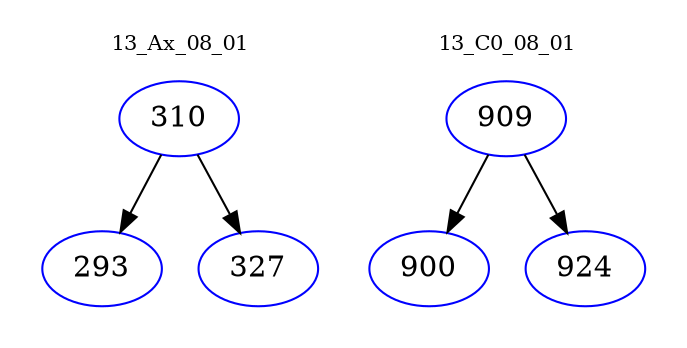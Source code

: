digraph{
subgraph cluster_0 {
color = white
label = "13_Ax_08_01";
fontsize=10;
T0_310 [label="310", color="blue"]
T0_310 -> T0_293 [color="black"]
T0_293 [label="293", color="blue"]
T0_310 -> T0_327 [color="black"]
T0_327 [label="327", color="blue"]
}
subgraph cluster_1 {
color = white
label = "13_C0_08_01";
fontsize=10;
T1_909 [label="909", color="blue"]
T1_909 -> T1_900 [color="black"]
T1_900 [label="900", color="blue"]
T1_909 -> T1_924 [color="black"]
T1_924 [label="924", color="blue"]
}
}
